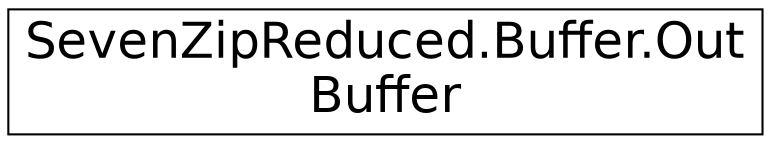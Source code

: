 digraph "Graphical Class Hierarchy"
{
  edge [fontname="Helvetica",fontsize="24",labelfontname="Helvetica",labelfontsize="24"];
  node [fontname="Helvetica",fontsize="24",shape=record];
  rankdir="LR";
  Node1 [label="SevenZipReduced.Buffer.Out\lBuffer",height=0.2,width=0.4,color="black", fillcolor="white", style="filled",URL="$class_seven_zip_reduced_1_1_buffer_1_1_out_buffer.html"];
}
